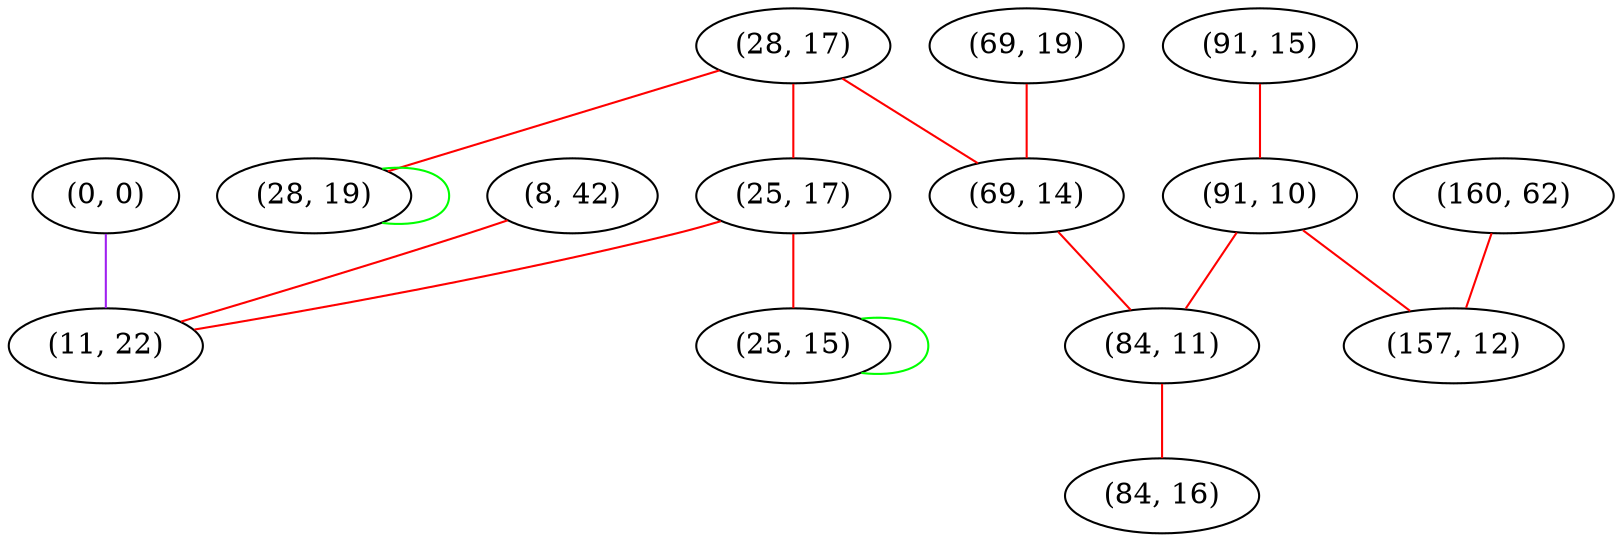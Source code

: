 graph "" {
"(0, 0)";
"(28, 17)";
"(25, 17)";
"(91, 15)";
"(8, 42)";
"(11, 22)";
"(69, 19)";
"(69, 14)";
"(91, 10)";
"(84, 11)";
"(25, 15)";
"(160, 62)";
"(157, 12)";
"(28, 19)";
"(84, 16)";
"(0, 0)" -- "(11, 22)"  [color=purple, key=0, weight=4];
"(28, 17)" -- "(69, 14)"  [color=red, key=0, weight=1];
"(28, 17)" -- "(25, 17)"  [color=red, key=0, weight=1];
"(28, 17)" -- "(28, 19)"  [color=red, key=0, weight=1];
"(25, 17)" -- "(11, 22)"  [color=red, key=0, weight=1];
"(25, 17)" -- "(25, 15)"  [color=red, key=0, weight=1];
"(91, 15)" -- "(91, 10)"  [color=red, key=0, weight=1];
"(8, 42)" -- "(11, 22)"  [color=red, key=0, weight=1];
"(69, 19)" -- "(69, 14)"  [color=red, key=0, weight=1];
"(69, 14)" -- "(84, 11)"  [color=red, key=0, weight=1];
"(91, 10)" -- "(157, 12)"  [color=red, key=0, weight=1];
"(91, 10)" -- "(84, 11)"  [color=red, key=0, weight=1];
"(84, 11)" -- "(84, 16)"  [color=red, key=0, weight=1];
"(25, 15)" -- "(25, 15)"  [color=green, key=0, weight=2];
"(160, 62)" -- "(157, 12)"  [color=red, key=0, weight=1];
"(28, 19)" -- "(28, 19)"  [color=green, key=0, weight=2];
}
